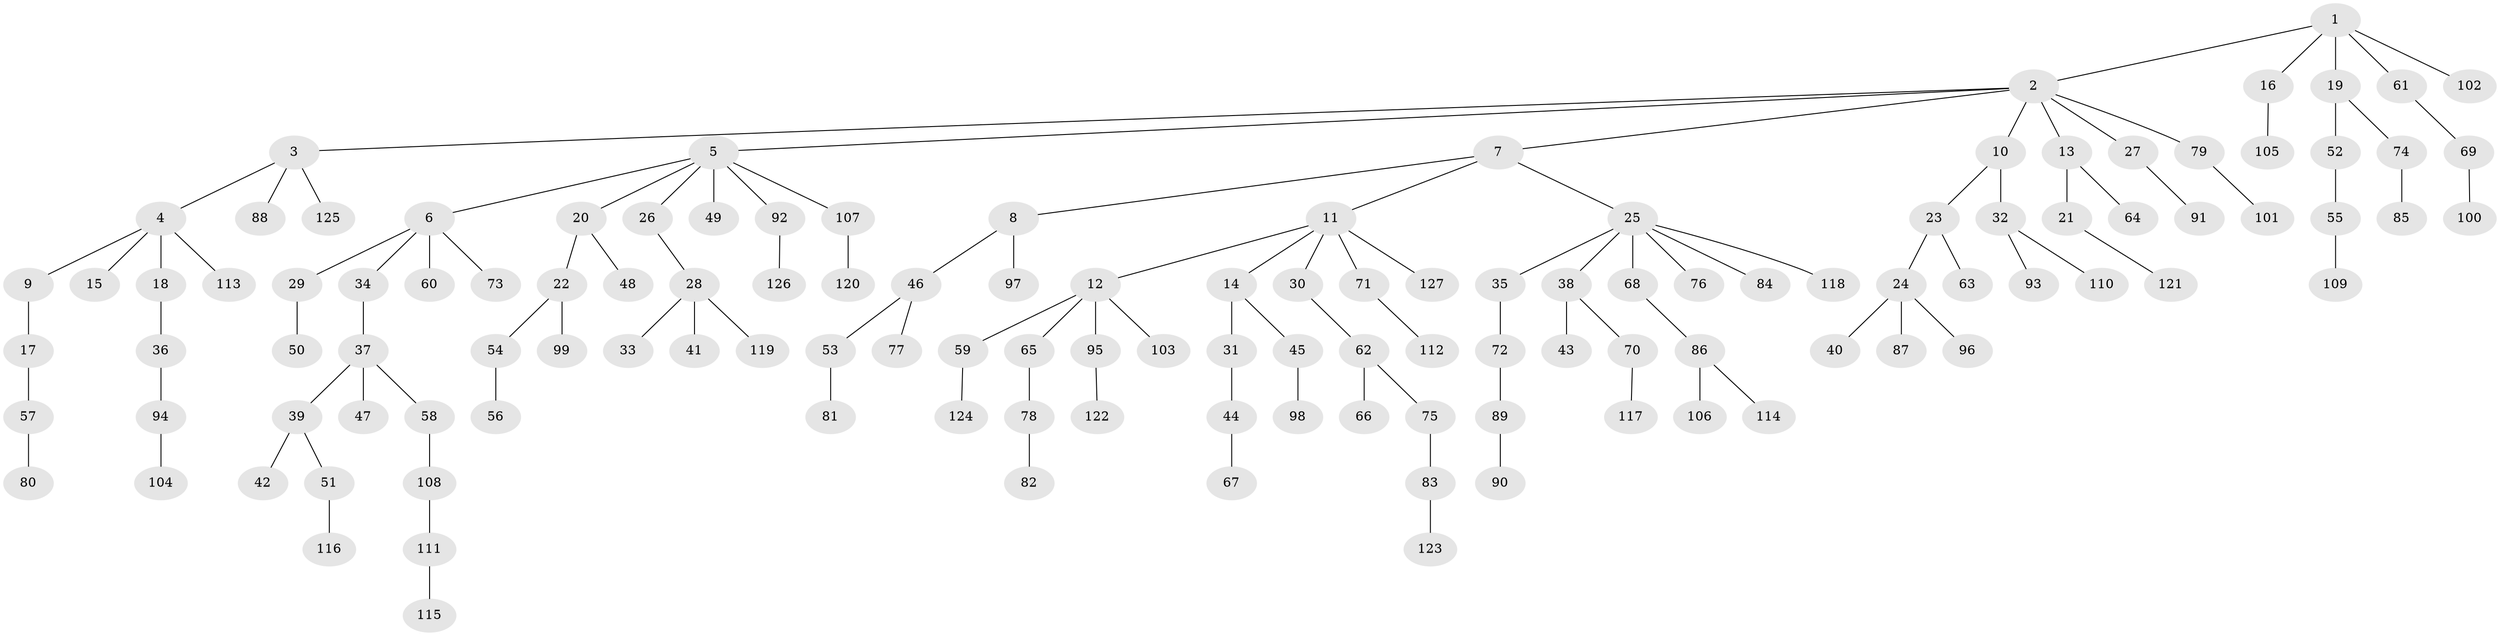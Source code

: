 // Generated by graph-tools (version 1.1) at 2025/37/03/09/25 02:37:03]
// undirected, 127 vertices, 126 edges
graph export_dot {
graph [start="1"]
  node [color=gray90,style=filled];
  1;
  2;
  3;
  4;
  5;
  6;
  7;
  8;
  9;
  10;
  11;
  12;
  13;
  14;
  15;
  16;
  17;
  18;
  19;
  20;
  21;
  22;
  23;
  24;
  25;
  26;
  27;
  28;
  29;
  30;
  31;
  32;
  33;
  34;
  35;
  36;
  37;
  38;
  39;
  40;
  41;
  42;
  43;
  44;
  45;
  46;
  47;
  48;
  49;
  50;
  51;
  52;
  53;
  54;
  55;
  56;
  57;
  58;
  59;
  60;
  61;
  62;
  63;
  64;
  65;
  66;
  67;
  68;
  69;
  70;
  71;
  72;
  73;
  74;
  75;
  76;
  77;
  78;
  79;
  80;
  81;
  82;
  83;
  84;
  85;
  86;
  87;
  88;
  89;
  90;
  91;
  92;
  93;
  94;
  95;
  96;
  97;
  98;
  99;
  100;
  101;
  102;
  103;
  104;
  105;
  106;
  107;
  108;
  109;
  110;
  111;
  112;
  113;
  114;
  115;
  116;
  117;
  118;
  119;
  120;
  121;
  122;
  123;
  124;
  125;
  126;
  127;
  1 -- 2;
  1 -- 16;
  1 -- 19;
  1 -- 61;
  1 -- 102;
  2 -- 3;
  2 -- 5;
  2 -- 7;
  2 -- 10;
  2 -- 13;
  2 -- 27;
  2 -- 79;
  3 -- 4;
  3 -- 88;
  3 -- 125;
  4 -- 9;
  4 -- 15;
  4 -- 18;
  4 -- 113;
  5 -- 6;
  5 -- 20;
  5 -- 26;
  5 -- 49;
  5 -- 92;
  5 -- 107;
  6 -- 29;
  6 -- 34;
  6 -- 60;
  6 -- 73;
  7 -- 8;
  7 -- 11;
  7 -- 25;
  8 -- 46;
  8 -- 97;
  9 -- 17;
  10 -- 23;
  10 -- 32;
  11 -- 12;
  11 -- 14;
  11 -- 30;
  11 -- 71;
  11 -- 127;
  12 -- 59;
  12 -- 65;
  12 -- 95;
  12 -- 103;
  13 -- 21;
  13 -- 64;
  14 -- 31;
  14 -- 45;
  16 -- 105;
  17 -- 57;
  18 -- 36;
  19 -- 52;
  19 -- 74;
  20 -- 22;
  20 -- 48;
  21 -- 121;
  22 -- 54;
  22 -- 99;
  23 -- 24;
  23 -- 63;
  24 -- 40;
  24 -- 87;
  24 -- 96;
  25 -- 35;
  25 -- 38;
  25 -- 68;
  25 -- 76;
  25 -- 84;
  25 -- 118;
  26 -- 28;
  27 -- 91;
  28 -- 33;
  28 -- 41;
  28 -- 119;
  29 -- 50;
  30 -- 62;
  31 -- 44;
  32 -- 93;
  32 -- 110;
  34 -- 37;
  35 -- 72;
  36 -- 94;
  37 -- 39;
  37 -- 47;
  37 -- 58;
  38 -- 43;
  38 -- 70;
  39 -- 42;
  39 -- 51;
  44 -- 67;
  45 -- 98;
  46 -- 53;
  46 -- 77;
  51 -- 116;
  52 -- 55;
  53 -- 81;
  54 -- 56;
  55 -- 109;
  57 -- 80;
  58 -- 108;
  59 -- 124;
  61 -- 69;
  62 -- 66;
  62 -- 75;
  65 -- 78;
  68 -- 86;
  69 -- 100;
  70 -- 117;
  71 -- 112;
  72 -- 89;
  74 -- 85;
  75 -- 83;
  78 -- 82;
  79 -- 101;
  83 -- 123;
  86 -- 106;
  86 -- 114;
  89 -- 90;
  92 -- 126;
  94 -- 104;
  95 -- 122;
  107 -- 120;
  108 -- 111;
  111 -- 115;
}
